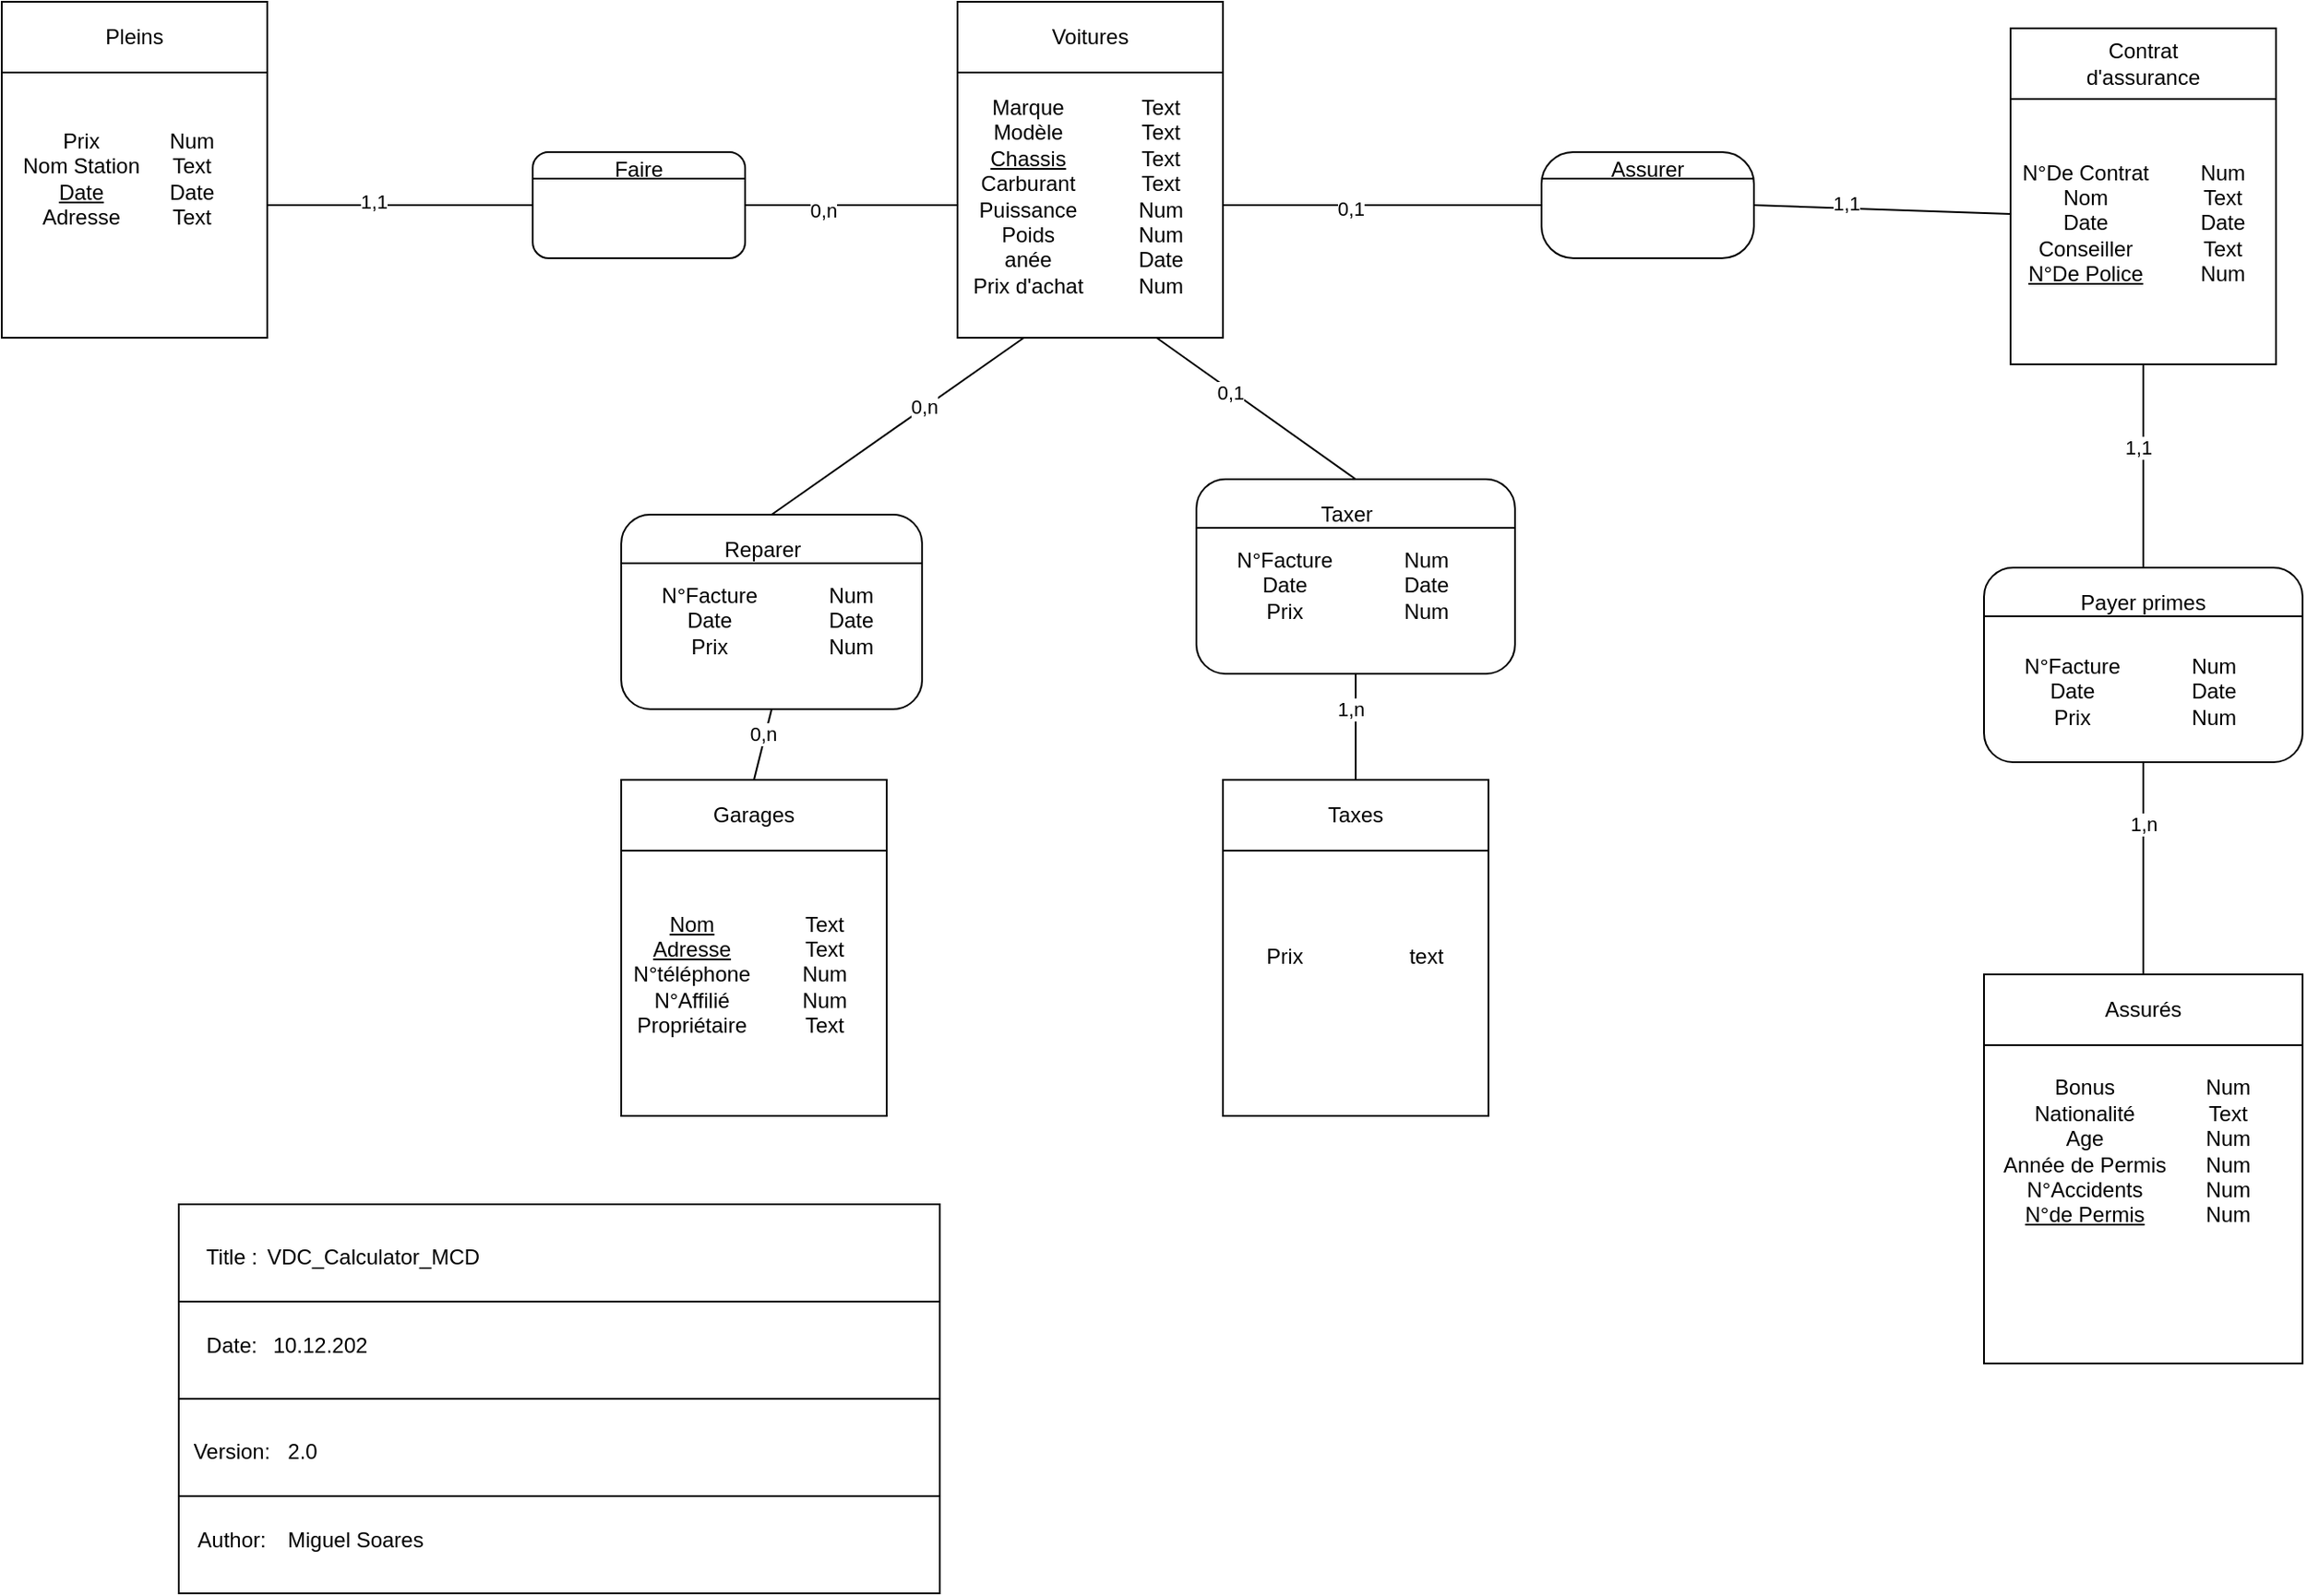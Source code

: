 <mxfile version="13.9.9" type="device"><diagram id="tcXQnR14htsbILbAPi33" name="Page-1"><mxGraphModel dx="2153" dy="806" grid="1" gridSize="10" guides="1" tooltips="1" connect="1" arrows="1" fold="1" page="1" pageScale="1" pageWidth="827" pageHeight="1169" math="0" shadow="0"><root><mxCell id="0"/><mxCell id="1" parent="0"/><mxCell id="NTyMuoMrqdEtnEc83sr2-3" value="" style="group" parent="1" vertex="1" connectable="0"><mxGeometry x="1070" y="730" width="180" height="220" as="geometry"/></mxCell><mxCell id="NTyMuoMrqdEtnEc83sr2-1" value="" style="whiteSpace=wrap;html=1;aspect=fixed;" parent="NTyMuoMrqdEtnEc83sr2-3" vertex="1"><mxGeometry y="40" width="180" height="180" as="geometry"/></mxCell><mxCell id="NTyMuoMrqdEtnEc83sr2-2" value="" style="rounded=0;whiteSpace=wrap;html=1;" parent="NTyMuoMrqdEtnEc83sr2-3" vertex="1"><mxGeometry width="180" height="40" as="geometry"/></mxCell><mxCell id="NTyMuoMrqdEtnEc83sr2-27" value="Assurés" style="text;html=1;strokeColor=none;fillColor=none;align=center;verticalAlign=middle;whiteSpace=wrap;rounded=0;" parent="NTyMuoMrqdEtnEc83sr2-3" vertex="1"><mxGeometry x="66" y="10" width="48" height="20" as="geometry"/></mxCell><mxCell id="QCs7Bhe9DMBvFQ6Hjhvt-1" value="Bonus&lt;br&gt;Nationalité&lt;br&gt;Age&lt;br&gt;Année de Permis&lt;br&gt;N°Accidents&lt;br&gt;&lt;u&gt;N°de Permis&lt;/u&gt;" style="text;html=1;strokeColor=none;fillColor=none;align=center;verticalAlign=middle;whiteSpace=wrap;rounded=0;" parent="NTyMuoMrqdEtnEc83sr2-3" vertex="1"><mxGeometry y="90" width="114" height="20" as="geometry"/></mxCell><mxCell id="QCs7Bhe9DMBvFQ6Hjhvt-3" value="Num&lt;br&gt;Text&lt;br&gt;Num&lt;br&gt;Num&lt;br&gt;Num&lt;br&gt;Num&lt;br&gt;" style="text;html=1;strokeColor=none;fillColor=none;align=center;verticalAlign=middle;whiteSpace=wrap;rounded=0;" parent="NTyMuoMrqdEtnEc83sr2-3" vertex="1"><mxGeometry x="114" y="90" width="48" height="20" as="geometry"/></mxCell><mxCell id="NTyMuoMrqdEtnEc83sr2-4" value="" style="group" parent="1" vertex="1" connectable="0"><mxGeometry x="640" y="620" width="150" height="190" as="geometry"/></mxCell><mxCell id="NTyMuoMrqdEtnEc83sr2-5" value="" style="whiteSpace=wrap;html=1;aspect=fixed;" parent="NTyMuoMrqdEtnEc83sr2-4" vertex="1"><mxGeometry y="40" width="150" height="150" as="geometry"/></mxCell><mxCell id="NTyMuoMrqdEtnEc83sr2-6" value="" style="rounded=0;whiteSpace=wrap;html=1;" parent="NTyMuoMrqdEtnEc83sr2-4" vertex="1"><mxGeometry width="150" height="40" as="geometry"/></mxCell><mxCell id="NTyMuoMrqdEtnEc83sr2-25" value="Taxes" style="text;html=1;strokeColor=none;fillColor=none;align=center;verticalAlign=middle;whiteSpace=wrap;rounded=0;" parent="NTyMuoMrqdEtnEc83sr2-4" vertex="1"><mxGeometry x="55" y="10" width="40" height="20" as="geometry"/></mxCell><mxCell id="NTyMuoMrqdEtnEc83sr2-39" value="Prix" style="text;html=1;strokeColor=none;fillColor=none;align=center;verticalAlign=middle;whiteSpace=wrap;rounded=0;" parent="NTyMuoMrqdEtnEc83sr2-4" vertex="1"><mxGeometry x="15" y="90" width="40" height="20" as="geometry"/></mxCell><mxCell id="NTyMuoMrqdEtnEc83sr2-40" value="text" style="text;html=1;strokeColor=none;fillColor=none;align=center;verticalAlign=middle;whiteSpace=wrap;rounded=0;" parent="NTyMuoMrqdEtnEc83sr2-4" vertex="1"><mxGeometry x="95" y="90" width="40" height="20" as="geometry"/></mxCell><mxCell id="NTyMuoMrqdEtnEc83sr2-7" value="" style="group" parent="1" vertex="1" connectable="0"><mxGeometry x="-50" y="180" width="150" height="190" as="geometry"/></mxCell><mxCell id="NTyMuoMrqdEtnEc83sr2-8" value="" style="whiteSpace=wrap;html=1;aspect=fixed;" parent="NTyMuoMrqdEtnEc83sr2-7" vertex="1"><mxGeometry y="40" width="150" height="150" as="geometry"/></mxCell><mxCell id="NTyMuoMrqdEtnEc83sr2-9" value="" style="rounded=0;whiteSpace=wrap;html=1;" parent="NTyMuoMrqdEtnEc83sr2-7" vertex="1"><mxGeometry width="150" height="40" as="geometry"/></mxCell><mxCell id="NTyMuoMrqdEtnEc83sr2-21" value="Pleins" style="text;html=1;strokeColor=none;fillColor=none;align=center;verticalAlign=middle;whiteSpace=wrap;rounded=0;" parent="NTyMuoMrqdEtnEc83sr2-7" vertex="1"><mxGeometry x="55" y="10" width="40" height="20" as="geometry"/></mxCell><mxCell id="NTyMuoMrqdEtnEc83sr2-37" value="Prix&lt;br&gt;Nom Station&lt;br&gt;&lt;u&gt;Date&lt;/u&gt;&lt;br&gt;Adresse" style="text;html=1;strokeColor=none;fillColor=none;align=center;verticalAlign=middle;whiteSpace=wrap;rounded=0;" parent="NTyMuoMrqdEtnEc83sr2-7" vertex="1"><mxGeometry x="10" y="90" width="70" height="20" as="geometry"/></mxCell><mxCell id="NTyMuoMrqdEtnEc83sr2-38" value="Num&lt;br&gt;Text&lt;br&gt;Date&lt;br&gt;Text" style="text;html=1;strokeColor=none;fillColor=none;align=center;verticalAlign=middle;whiteSpace=wrap;rounded=0;" parent="NTyMuoMrqdEtnEc83sr2-7" vertex="1"><mxGeometry x="80" y="90" width="55" height="20" as="geometry"/></mxCell><mxCell id="NTyMuoMrqdEtnEc83sr2-10" value="" style="group" parent="1" vertex="1" connectable="0"><mxGeometry x="300" y="620" width="150" height="190" as="geometry"/></mxCell><mxCell id="NTyMuoMrqdEtnEc83sr2-11" value="" style="whiteSpace=wrap;html=1;aspect=fixed;" parent="NTyMuoMrqdEtnEc83sr2-10" vertex="1"><mxGeometry y="40" width="150" height="150" as="geometry"/></mxCell><mxCell id="NTyMuoMrqdEtnEc83sr2-12" value="" style="rounded=0;whiteSpace=wrap;html=1;" parent="NTyMuoMrqdEtnEc83sr2-10" vertex="1"><mxGeometry width="150" height="40" as="geometry"/></mxCell><mxCell id="NTyMuoMrqdEtnEc83sr2-22" value="Garages" style="text;html=1;strokeColor=none;fillColor=none;align=center;verticalAlign=middle;whiteSpace=wrap;rounded=0;" parent="NTyMuoMrqdEtnEc83sr2-10" vertex="1"><mxGeometry x="55" y="10" width="40" height="20" as="geometry"/></mxCell><mxCell id="NTyMuoMrqdEtnEc83sr2-41" value="&lt;u&gt;Nom&lt;/u&gt;&lt;br&gt;&lt;u&gt;Adresse&lt;/u&gt;&lt;br&gt;N°téléphone&lt;br&gt;N°Affilié&lt;br&gt;Propriétaire" style="text;html=1;strokeColor=none;fillColor=none;align=center;verticalAlign=middle;whiteSpace=wrap;rounded=0;" parent="NTyMuoMrqdEtnEc83sr2-10" vertex="1"><mxGeometry x="20" y="100" width="40" height="20" as="geometry"/></mxCell><mxCell id="NTyMuoMrqdEtnEc83sr2-42" value="Text&lt;br&gt;Text&lt;br&gt;Num&lt;br&gt;Num&lt;br&gt;Text" style="text;html=1;strokeColor=none;fillColor=none;align=center;verticalAlign=middle;whiteSpace=wrap;rounded=0;" parent="NTyMuoMrqdEtnEc83sr2-10" vertex="1"><mxGeometry x="95" y="100" width="40" height="20" as="geometry"/></mxCell><mxCell id="NTyMuoMrqdEtnEc83sr2-16" value="" style="group" parent="1" vertex="1" connectable="0"><mxGeometry x="490" y="180" width="150" height="190" as="geometry"/></mxCell><mxCell id="NTyMuoMrqdEtnEc83sr2-17" value="" style="whiteSpace=wrap;html=1;aspect=fixed;" parent="NTyMuoMrqdEtnEc83sr2-16" vertex="1"><mxGeometry y="40" width="150" height="150" as="geometry"/></mxCell><mxCell id="NTyMuoMrqdEtnEc83sr2-18" value="" style="rounded=0;whiteSpace=wrap;html=1;" parent="NTyMuoMrqdEtnEc83sr2-16" vertex="1"><mxGeometry width="150" height="40" as="geometry"/></mxCell><mxCell id="NTyMuoMrqdEtnEc83sr2-20" value="Voitures" style="text;html=1;strokeColor=none;fillColor=none;align=center;verticalAlign=middle;whiteSpace=wrap;rounded=0;" parent="NTyMuoMrqdEtnEc83sr2-16" vertex="1"><mxGeometry x="55" y="10" width="40" height="20" as="geometry"/></mxCell><mxCell id="NTyMuoMrqdEtnEc83sr2-35" value="Marque&lt;br&gt;Modèle&lt;br&gt;&lt;u&gt;Chassis&lt;br&gt;&lt;/u&gt;Carburant&lt;br&gt;Puissance&lt;br&gt;Poids&lt;br&gt;anée&lt;br&gt;Prix d'achat" style="text;html=1;strokeColor=none;fillColor=none;align=center;verticalAlign=middle;whiteSpace=wrap;rounded=0;" parent="NTyMuoMrqdEtnEc83sr2-16" vertex="1"><mxGeometry y="100" width="80" height="20" as="geometry"/></mxCell><mxCell id="NTyMuoMrqdEtnEc83sr2-36" value="Text&lt;br&gt;Text&lt;br&gt;Text&lt;br&gt;Text&lt;br&gt;Num&lt;br&gt;Num&lt;br&gt;Date&lt;br&gt;Num" style="text;html=1;strokeColor=none;fillColor=none;align=center;verticalAlign=middle;whiteSpace=wrap;rounded=0;" parent="NTyMuoMrqdEtnEc83sr2-16" vertex="1"><mxGeometry x="95" y="100" width="40" height="20" as="geometry"/></mxCell><mxCell id="NTyMuoMrqdEtnEc83sr2-31" value="" style="group" parent="1" vertex="1" connectable="0"><mxGeometry x="1085" y="195" width="150" height="190" as="geometry"/></mxCell><mxCell id="NTyMuoMrqdEtnEc83sr2-32" value="" style="whiteSpace=wrap;html=1;aspect=fixed;" parent="NTyMuoMrqdEtnEc83sr2-31" vertex="1"><mxGeometry y="40" width="150" height="150" as="geometry"/></mxCell><mxCell id="NTyMuoMrqdEtnEc83sr2-33" value="" style="rounded=0;whiteSpace=wrap;html=1;" parent="NTyMuoMrqdEtnEc83sr2-31" vertex="1"><mxGeometry width="150" height="40" as="geometry"/></mxCell><mxCell id="NTyMuoMrqdEtnEc83sr2-24" value="Contrat d'assurance" style="text;html=1;strokeColor=none;fillColor=none;align=center;verticalAlign=middle;whiteSpace=wrap;rounded=0;" parent="NTyMuoMrqdEtnEc83sr2-31" vertex="1"><mxGeometry x="55" y="10" width="40" height="20" as="geometry"/></mxCell><mxCell id="NTyMuoMrqdEtnEc83sr2-48" value="N°De Contrat&lt;br&gt;Nom&lt;br&gt;Date&lt;br&gt;Conseiller&lt;br&gt;&lt;u&gt;N°De Police&lt;/u&gt;" style="text;html=1;strokeColor=none;fillColor=none;align=center;verticalAlign=middle;whiteSpace=wrap;rounded=0;" parent="NTyMuoMrqdEtnEc83sr2-31" vertex="1"><mxGeometry y="100" width="85" height="20" as="geometry"/></mxCell><mxCell id="NTyMuoMrqdEtnEc83sr2-49" value="Num&lt;br&gt;Text&lt;br&gt;Date&lt;br&gt;Text&lt;br&gt;Num" style="text;html=1;strokeColor=none;fillColor=none;align=center;verticalAlign=middle;whiteSpace=wrap;rounded=0;" parent="NTyMuoMrqdEtnEc83sr2-31" vertex="1"><mxGeometry x="100" y="100" width="40" height="20" as="geometry"/></mxCell><mxCell id="QCs7Bhe9DMBvFQ6Hjhvt-7" value="" style="rounded=1;whiteSpace=wrap;html=1;arcSize=30;" parent="1" vertex="1"><mxGeometry x="820" y="265" width="120" height="60" as="geometry"/></mxCell><mxCell id="QCs7Bhe9DMBvFQ6Hjhvt-9" value="" style="endArrow=none;html=1;entryX=0;entryY=0.5;entryDx=0;entryDy=0;exitX=1;exitY=0.5;exitDx=0;exitDy=0;" parent="1" source="NTyMuoMrqdEtnEc83sr2-17" target="QCs7Bhe9DMBvFQ6Hjhvt-7" edge="1"><mxGeometry width="50" height="50" relative="1" as="geometry"><mxPoint x="700" y="510" as="sourcePoint"/><mxPoint x="750" y="460" as="targetPoint"/></mxGeometry></mxCell><mxCell id="QCs7Bhe9DMBvFQ6Hjhvt-17" value="0,1" style="edgeLabel;html=1;align=center;verticalAlign=middle;resizable=0;points=[];" parent="QCs7Bhe9DMBvFQ6Hjhvt-9" vertex="1" connectable="0"><mxGeometry x="-0.237" y="-2" relative="1" as="geometry"><mxPoint x="3" as="offset"/></mxGeometry></mxCell><mxCell id="QCs7Bhe9DMBvFQ6Hjhvt-10" value="" style="endArrow=none;html=1;entryX=0;entryY=0.25;entryDx=0;entryDy=0;exitX=1;exitY=0.5;exitDx=0;exitDy=0;" parent="1" source="QCs7Bhe9DMBvFQ6Hjhvt-7" target="NTyMuoMrqdEtnEc83sr2-48" edge="1"><mxGeometry width="50" height="50" relative="1" as="geometry"><mxPoint x="1000" y="410" as="sourcePoint"/><mxPoint x="1050" y="360" as="targetPoint"/></mxGeometry></mxCell><mxCell id="QCs7Bhe9DMBvFQ6Hjhvt-16" value="1,1" style="edgeLabel;html=1;align=center;verticalAlign=middle;resizable=0;points=[];" parent="QCs7Bhe9DMBvFQ6Hjhvt-10" vertex="1" connectable="0"><mxGeometry x="-0.284" y="3" relative="1" as="geometry"><mxPoint as="offset"/></mxGeometry></mxCell><mxCell id="QCs7Bhe9DMBvFQ6Hjhvt-11" value="" style="endArrow=none;html=1;entryX=0.5;entryY=1;entryDx=0;entryDy=0;exitX=0.5;exitY=0;exitDx=0;exitDy=0;" parent="1" source="upqo0VIAlWbgX_4L5v_O-7" target="NTyMuoMrqdEtnEc83sr2-32" edge="1"><mxGeometry width="50" height="50" relative="1" as="geometry"><mxPoint x="1160" y="520" as="sourcePoint"/><mxPoint x="1080" y="500" as="targetPoint"/></mxGeometry></mxCell><mxCell id="QCs7Bhe9DMBvFQ6Hjhvt-14" value="1,1" style="edgeLabel;html=1;align=center;verticalAlign=middle;resizable=0;points=[];" parent="QCs7Bhe9DMBvFQ6Hjhvt-11" vertex="1" connectable="0"><mxGeometry x="0.185" y="3" relative="1" as="geometry"><mxPoint as="offset"/></mxGeometry></mxCell><mxCell id="QCs7Bhe9DMBvFQ6Hjhvt-12" value="" style="endArrow=none;html=1;entryX=0.5;entryY=1;entryDx=0;entryDy=0;exitX=0.5;exitY=0;exitDx=0;exitDy=0;" parent="1" source="NTyMuoMrqdEtnEc83sr2-2" target="upqo0VIAlWbgX_4L5v_O-7" edge="1"><mxGeometry width="50" height="50" relative="1" as="geometry"><mxPoint x="890" y="590" as="sourcePoint"/><mxPoint x="1160" y="580" as="targetPoint"/></mxGeometry></mxCell><mxCell id="QCs7Bhe9DMBvFQ6Hjhvt-13" value="1,n" style="edgeLabel;html=1;align=center;verticalAlign=middle;resizable=0;points=[];" parent="QCs7Bhe9DMBvFQ6Hjhvt-12" vertex="1" connectable="0"><mxGeometry x="0.427" relative="1" as="geometry"><mxPoint as="offset"/></mxGeometry></mxCell><mxCell id="QCs7Bhe9DMBvFQ6Hjhvt-23" value="" style="rounded=1;whiteSpace=wrap;html=1;" parent="1" vertex="1"><mxGeometry x="625" y="450" width="180" height="110" as="geometry"/></mxCell><mxCell id="QCs7Bhe9DMBvFQ6Hjhvt-24" value="" style="rounded=1;whiteSpace=wrap;html=1;" parent="1" vertex="1"><mxGeometry x="300" y="470" width="170" height="110" as="geometry"/></mxCell><mxCell id="QCs7Bhe9DMBvFQ6Hjhvt-25" value="" style="endArrow=none;html=1;entryX=0.25;entryY=1;entryDx=0;entryDy=0;exitX=0.5;exitY=0;exitDx=0;exitDy=0;" parent="1" source="QCs7Bhe9DMBvFQ6Hjhvt-24" target="NTyMuoMrqdEtnEc83sr2-17" edge="1"><mxGeometry width="50" height="50" relative="1" as="geometry"><mxPoint x="340" y="420" as="sourcePoint"/><mxPoint x="390" y="370" as="targetPoint"/></mxGeometry></mxCell><mxCell id="QCs7Bhe9DMBvFQ6Hjhvt-37" value="0,n" style="edgeLabel;html=1;align=center;verticalAlign=middle;resizable=0;points=[];" parent="QCs7Bhe9DMBvFQ6Hjhvt-25" vertex="1" connectable="0"><mxGeometry x="0.211" y="1" relative="1" as="geometry"><mxPoint as="offset"/></mxGeometry></mxCell><mxCell id="QCs7Bhe9DMBvFQ6Hjhvt-26" value="" style="endArrow=none;html=1;entryX=0.5;entryY=1;entryDx=0;entryDy=0;exitX=0.5;exitY=0;exitDx=0;exitDy=0;" parent="1" source="NTyMuoMrqdEtnEc83sr2-12" target="QCs7Bhe9DMBvFQ6Hjhvt-24" edge="1"><mxGeometry width="50" height="50" relative="1" as="geometry"><mxPoint x="140" y="620" as="sourcePoint"/><mxPoint x="190" y="570" as="targetPoint"/></mxGeometry></mxCell><mxCell id="QCs7Bhe9DMBvFQ6Hjhvt-36" value="0,n" style="edgeLabel;html=1;align=center;verticalAlign=middle;resizable=0;points=[];" parent="QCs7Bhe9DMBvFQ6Hjhvt-26" vertex="1" connectable="0"><mxGeometry x="0.286" y="2" relative="1" as="geometry"><mxPoint as="offset"/></mxGeometry></mxCell><mxCell id="QCs7Bhe9DMBvFQ6Hjhvt-27" value="" style="endArrow=none;html=1;entryX=0.75;entryY=1;entryDx=0;entryDy=0;exitX=0.5;exitY=0;exitDx=0;exitDy=0;" parent="1" source="QCs7Bhe9DMBvFQ6Hjhvt-23" target="NTyMuoMrqdEtnEc83sr2-17" edge="1"><mxGeometry width="50" height="50" relative="1" as="geometry"><mxPoint x="590" y="490" as="sourcePoint"/><mxPoint x="640" y="440" as="targetPoint"/><Array as="points"/></mxGeometry></mxCell><mxCell id="QCs7Bhe9DMBvFQ6Hjhvt-42" value="0,1" style="edgeLabel;html=1;align=center;verticalAlign=middle;resizable=0;points=[];" parent="QCs7Bhe9DMBvFQ6Hjhvt-27" vertex="1" connectable="0"><mxGeometry x="0.261" y="1" relative="1" as="geometry"><mxPoint as="offset"/></mxGeometry></mxCell><mxCell id="QCs7Bhe9DMBvFQ6Hjhvt-28" value="" style="endArrow=none;html=1;entryX=0.5;entryY=1;entryDx=0;entryDy=0;exitX=0.5;exitY=0;exitDx=0;exitDy=0;" parent="1" source="NTyMuoMrqdEtnEc83sr2-6" target="QCs7Bhe9DMBvFQ6Hjhvt-23" edge="1"><mxGeometry width="50" height="50" relative="1" as="geometry"><mxPoint x="550" y="600" as="sourcePoint"/><mxPoint x="600" y="550" as="targetPoint"/></mxGeometry></mxCell><mxCell id="QCs7Bhe9DMBvFQ6Hjhvt-43" value="1,n" style="edgeLabel;html=1;align=center;verticalAlign=middle;resizable=0;points=[];" parent="QCs7Bhe9DMBvFQ6Hjhvt-28" vertex="1" connectable="0"><mxGeometry x="0.333" y="3" relative="1" as="geometry"><mxPoint as="offset"/></mxGeometry></mxCell><mxCell id="QCs7Bhe9DMBvFQ6Hjhvt-29" value="" style="rounded=1;whiteSpace=wrap;html=1;" parent="1" vertex="1"><mxGeometry x="250" y="265" width="120" height="60" as="geometry"/></mxCell><mxCell id="QCs7Bhe9DMBvFQ6Hjhvt-30" value="" style="endArrow=none;html=1;entryX=0;entryY=0.5;entryDx=0;entryDy=0;" parent="1" source="NTyMuoMrqdEtnEc83sr2-8" target="QCs7Bhe9DMBvFQ6Hjhvt-29" edge="1"><mxGeometry width="50" height="50" relative="1" as="geometry"><mxPoint x="160" y="330" as="sourcePoint"/><mxPoint x="210" y="280" as="targetPoint"/></mxGeometry></mxCell><mxCell id="QCs7Bhe9DMBvFQ6Hjhvt-38" value="1,1" style="edgeLabel;html=1;align=center;verticalAlign=middle;resizable=0;points=[];" parent="QCs7Bhe9DMBvFQ6Hjhvt-30" vertex="1" connectable="0"><mxGeometry x="-0.2" y="2" relative="1" as="geometry"><mxPoint as="offset"/></mxGeometry></mxCell><mxCell id="QCs7Bhe9DMBvFQ6Hjhvt-32" value="" style="endArrow=none;html=1;entryX=0;entryY=0.5;entryDx=0;entryDy=0;exitX=1;exitY=0.5;exitDx=0;exitDy=0;" parent="1" source="QCs7Bhe9DMBvFQ6Hjhvt-29" target="NTyMuoMrqdEtnEc83sr2-17" edge="1"><mxGeometry width="50" height="50" relative="1" as="geometry"><mxPoint x="350" y="410" as="sourcePoint"/><mxPoint x="400" y="360" as="targetPoint"/></mxGeometry></mxCell><mxCell id="QCs7Bhe9DMBvFQ6Hjhvt-40" value="0,n" style="edgeLabel;html=1;align=center;verticalAlign=middle;resizable=0;points=[];" parent="QCs7Bhe9DMBvFQ6Hjhvt-32" vertex="1" connectable="0"><mxGeometry x="-0.277" y="-3" relative="1" as="geometry"><mxPoint as="offset"/></mxGeometry></mxCell><mxCell id="upqo0VIAlWbgX_4L5v_O-1" value="Reparer" style="text;html=1;strokeColor=none;fillColor=none;align=center;verticalAlign=middle;whiteSpace=wrap;rounded=0;" parent="1" vertex="1"><mxGeometry x="360" y="480" width="40" height="20" as="geometry"/></mxCell><mxCell id="upqo0VIAlWbgX_4L5v_O-2" value="Taxer" style="text;html=1;strokeColor=none;fillColor=none;align=center;verticalAlign=middle;whiteSpace=wrap;rounded=0;" parent="1" vertex="1"><mxGeometry x="690" y="460" width="40" height="20" as="geometry"/></mxCell><mxCell id="upqo0VIAlWbgX_4L5v_O-3" value="" style="endArrow=none;html=1;entryX=1;entryY=0.25;entryDx=0;entryDy=0;exitX=0;exitY=0.25;exitDx=0;exitDy=0;" parent="1" source="QCs7Bhe9DMBvFQ6Hjhvt-24" target="QCs7Bhe9DMBvFQ6Hjhvt-24" edge="1"><mxGeometry width="50" height="50" relative="1" as="geometry"><mxPoint x="210" y="570" as="sourcePoint"/><mxPoint x="260" y="520" as="targetPoint"/></mxGeometry></mxCell><mxCell id="upqo0VIAlWbgX_4L5v_O-4" value="" style="endArrow=none;html=1;entryX=1;entryY=0.25;entryDx=0;entryDy=0;exitX=0;exitY=0.25;exitDx=0;exitDy=0;" parent="1" source="QCs7Bhe9DMBvFQ6Hjhvt-23" target="QCs7Bhe9DMBvFQ6Hjhvt-23" edge="1"><mxGeometry width="50" height="50" relative="1" as="geometry"><mxPoint x="585" y="560" as="sourcePoint"/><mxPoint x="635" y="510" as="targetPoint"/></mxGeometry></mxCell><mxCell id="upqo0VIAlWbgX_4L5v_O-5" value="N°Facture&lt;br&gt;Date&lt;br&gt;Prix" style="text;html=1;strokeColor=none;fillColor=none;align=center;verticalAlign=middle;whiteSpace=wrap;rounded=0;" parent="1" vertex="1"><mxGeometry x="330" y="520" width="40" height="20" as="geometry"/></mxCell><mxCell id="upqo0VIAlWbgX_4L5v_O-6" value="Num&lt;br&gt;Date&lt;br&gt;Num" style="text;html=1;strokeColor=none;fillColor=none;align=center;verticalAlign=middle;whiteSpace=wrap;rounded=0;" parent="1" vertex="1"><mxGeometry x="410" y="520" width="40" height="20" as="geometry"/></mxCell><mxCell id="NTyMuoMrqdEtnEc83sr2-46" value="Num&lt;br&gt;Date&lt;br&gt;Num" style="text;html=1;strokeColor=none;fillColor=none;align=center;verticalAlign=middle;whiteSpace=wrap;rounded=0;" parent="1" vertex="1"><mxGeometry x="735" y="500" width="40" height="20" as="geometry"/></mxCell><mxCell id="NTyMuoMrqdEtnEc83sr2-43" value="N°Facture&lt;br&gt;Date&lt;br&gt;Prix" style="text;html=1;strokeColor=none;fillColor=none;align=center;verticalAlign=middle;whiteSpace=wrap;rounded=0;" parent="1" vertex="1"><mxGeometry x="655" y="500" width="40" height="20" as="geometry"/></mxCell><mxCell id="upqo0VIAlWbgX_4L5v_O-11" value="" style="group" parent="1" vertex="1" connectable="0"><mxGeometry x="1070" y="500" width="180" height="110" as="geometry"/></mxCell><mxCell id="upqo0VIAlWbgX_4L5v_O-7" value="" style="rounded=1;whiteSpace=wrap;html=1;" parent="upqo0VIAlWbgX_4L5v_O-11" vertex="1"><mxGeometry width="180" height="110" as="geometry"/></mxCell><mxCell id="upqo0VIAlWbgX_4L5v_O-8" value="Num&lt;br&gt;Date&lt;br&gt;Num" style="text;html=1;strokeColor=none;fillColor=none;align=center;verticalAlign=middle;whiteSpace=wrap;rounded=0;" parent="upqo0VIAlWbgX_4L5v_O-11" vertex="1"><mxGeometry x="110" y="60" width="40" height="20" as="geometry"/></mxCell><mxCell id="upqo0VIAlWbgX_4L5v_O-9" value="N°Facture&lt;br&gt;Date&lt;br&gt;Prix" style="text;html=1;strokeColor=none;fillColor=none;align=center;verticalAlign=middle;whiteSpace=wrap;rounded=0;" parent="upqo0VIAlWbgX_4L5v_O-11" vertex="1"><mxGeometry x="30" y="60" width="40" height="20" as="geometry"/></mxCell><mxCell id="upqo0VIAlWbgX_4L5v_O-10" value="Payer primes" style="text;html=1;strokeColor=none;fillColor=none;align=center;verticalAlign=middle;whiteSpace=wrap;rounded=0;" parent="upqo0VIAlWbgX_4L5v_O-11" vertex="1"><mxGeometry x="45" y="10" width="90" height="20" as="geometry"/></mxCell><mxCell id="upqo0VIAlWbgX_4L5v_O-12" value="" style="endArrow=none;html=1;entryX=1;entryY=0.25;entryDx=0;entryDy=0;exitX=0;exitY=0.25;exitDx=0;exitDy=0;" parent="upqo0VIAlWbgX_4L5v_O-11" source="upqo0VIAlWbgX_4L5v_O-7" target="upqo0VIAlWbgX_4L5v_O-7" edge="1"><mxGeometry width="50" height="50" relative="1" as="geometry"><mxPoint x="-160" y="100" as="sourcePoint"/><mxPoint x="-110" y="50" as="targetPoint"/></mxGeometry></mxCell><mxCell id="upqo0VIAlWbgX_4L5v_O-13" value="Faire" style="text;html=1;strokeColor=none;fillColor=none;align=center;verticalAlign=middle;whiteSpace=wrap;rounded=0;" parent="1" vertex="1"><mxGeometry x="290" y="265" width="40" height="20" as="geometry"/></mxCell><mxCell id="upqo0VIAlWbgX_4L5v_O-14" value="Assurer" style="text;html=1;strokeColor=none;fillColor=none;align=center;verticalAlign=middle;whiteSpace=wrap;rounded=0;" parent="1" vertex="1"><mxGeometry x="860" y="265" width="40" height="20" as="geometry"/></mxCell><mxCell id="upqo0VIAlWbgX_4L5v_O-15" value="" style="endArrow=none;html=1;entryX=1;entryY=0.25;entryDx=0;entryDy=0;exitX=0;exitY=0.25;exitDx=0;exitDy=0;" parent="1" source="QCs7Bhe9DMBvFQ6Hjhvt-29" target="QCs7Bhe9DMBvFQ6Hjhvt-29" edge="1"><mxGeometry width="50" height="50" relative="1" as="geometry"><mxPoint x="200" y="500" as="sourcePoint"/><mxPoint x="250" y="450" as="targetPoint"/></mxGeometry></mxCell><mxCell id="upqo0VIAlWbgX_4L5v_O-16" value="" style="endArrow=none;html=1;entryX=1;entryY=0.25;entryDx=0;entryDy=0;exitX=0;exitY=0.25;exitDx=0;exitDy=0;" parent="1" source="QCs7Bhe9DMBvFQ6Hjhvt-7" target="QCs7Bhe9DMBvFQ6Hjhvt-7" edge="1"><mxGeometry width="50" height="50" relative="1" as="geometry"><mxPoint x="910" y="410" as="sourcePoint"/><mxPoint x="960" y="360" as="targetPoint"/></mxGeometry></mxCell><mxCell id="upqo0VIAlWbgX_4L5v_O-17" value="" style="rounded=0;whiteSpace=wrap;html=1;" parent="1" vertex="1"><mxGeometry x="50" y="860" width="430" height="220" as="geometry"/></mxCell><mxCell id="upqo0VIAlWbgX_4L5v_O-18" value="" style="endArrow=none;html=1;entryX=1;entryY=0.25;entryDx=0;entryDy=0;exitX=0;exitY=0.25;exitDx=0;exitDy=0;" parent="1" source="upqo0VIAlWbgX_4L5v_O-17" target="upqo0VIAlWbgX_4L5v_O-17" edge="1"><mxGeometry width="50" height="50" relative="1" as="geometry"><mxPoint x="10" y="820" as="sourcePoint"/><mxPoint x="60" y="770" as="targetPoint"/></mxGeometry></mxCell><mxCell id="upqo0VIAlWbgX_4L5v_O-19" value="" style="endArrow=none;html=1;entryX=1;entryY=0.5;entryDx=0;entryDy=0;exitX=0;exitY=0.5;exitDx=0;exitDy=0;" parent="1" source="upqo0VIAlWbgX_4L5v_O-17" target="upqo0VIAlWbgX_4L5v_O-17" edge="1"><mxGeometry width="50" height="50" relative="1" as="geometry"><mxPoint x="70" y="790" as="sourcePoint"/><mxPoint x="120" y="740" as="targetPoint"/></mxGeometry></mxCell><mxCell id="upqo0VIAlWbgX_4L5v_O-20" value="" style="endArrow=none;html=1;exitX=0;exitY=0.75;exitDx=0;exitDy=0;entryX=1;entryY=0.75;entryDx=0;entryDy=0;" parent="1" source="upqo0VIAlWbgX_4L5v_O-17" target="upqo0VIAlWbgX_4L5v_O-17" edge="1"><mxGeometry width="50" height="50" relative="1" as="geometry"><mxPoint x="100" y="750" as="sourcePoint"/><mxPoint x="150" y="700" as="targetPoint"/></mxGeometry></mxCell><mxCell id="upqo0VIAlWbgX_4L5v_O-21" value="Title :" style="text;html=1;strokeColor=none;fillColor=none;align=center;verticalAlign=middle;whiteSpace=wrap;rounded=0;" parent="1" vertex="1"><mxGeometry x="60" y="880" width="40" height="20" as="geometry"/></mxCell><mxCell id="upqo0VIAlWbgX_4L5v_O-22" value="Author:" style="text;html=1;strokeColor=none;fillColor=none;align=center;verticalAlign=middle;whiteSpace=wrap;rounded=0;" parent="1" vertex="1"><mxGeometry x="60" y="1040" width="40" height="20" as="geometry"/></mxCell><mxCell id="upqo0VIAlWbgX_4L5v_O-23" value="Version:" style="text;html=1;strokeColor=none;fillColor=none;align=center;verticalAlign=middle;whiteSpace=wrap;rounded=0;" parent="1" vertex="1"><mxGeometry x="60" y="990" width="40" height="20" as="geometry"/></mxCell><mxCell id="upqo0VIAlWbgX_4L5v_O-24" value="Date:" style="text;html=1;strokeColor=none;fillColor=none;align=center;verticalAlign=middle;whiteSpace=wrap;rounded=0;" parent="1" vertex="1"><mxGeometry x="60" y="930" width="40" height="20" as="geometry"/></mxCell><mxCell id="upqo0VIAlWbgX_4L5v_O-25" value="VDC_Calculator_MCD" style="text;html=1;strokeColor=none;fillColor=none;align=center;verticalAlign=middle;whiteSpace=wrap;rounded=0;" parent="1" vertex="1"><mxGeometry x="140" y="880" width="40" height="20" as="geometry"/></mxCell><mxCell id="upqo0VIAlWbgX_4L5v_O-26" value="10.12.202" style="text;html=1;strokeColor=none;fillColor=none;align=center;verticalAlign=middle;whiteSpace=wrap;rounded=0;" parent="1" vertex="1"><mxGeometry x="110" y="930" width="40" height="20" as="geometry"/></mxCell><mxCell id="upqo0VIAlWbgX_4L5v_O-27" value="2.0" style="text;html=1;strokeColor=none;fillColor=none;align=center;verticalAlign=middle;whiteSpace=wrap;rounded=0;" parent="1" vertex="1"><mxGeometry x="100" y="990" width="40" height="20" as="geometry"/></mxCell><mxCell id="upqo0VIAlWbgX_4L5v_O-28" value="Miguel Soares" style="text;html=1;strokeColor=none;fillColor=none;align=center;verticalAlign=middle;whiteSpace=wrap;rounded=0;" parent="1" vertex="1"><mxGeometry x="100" y="1040" width="100" height="20" as="geometry"/></mxCell></root></mxGraphModel></diagram></mxfile>